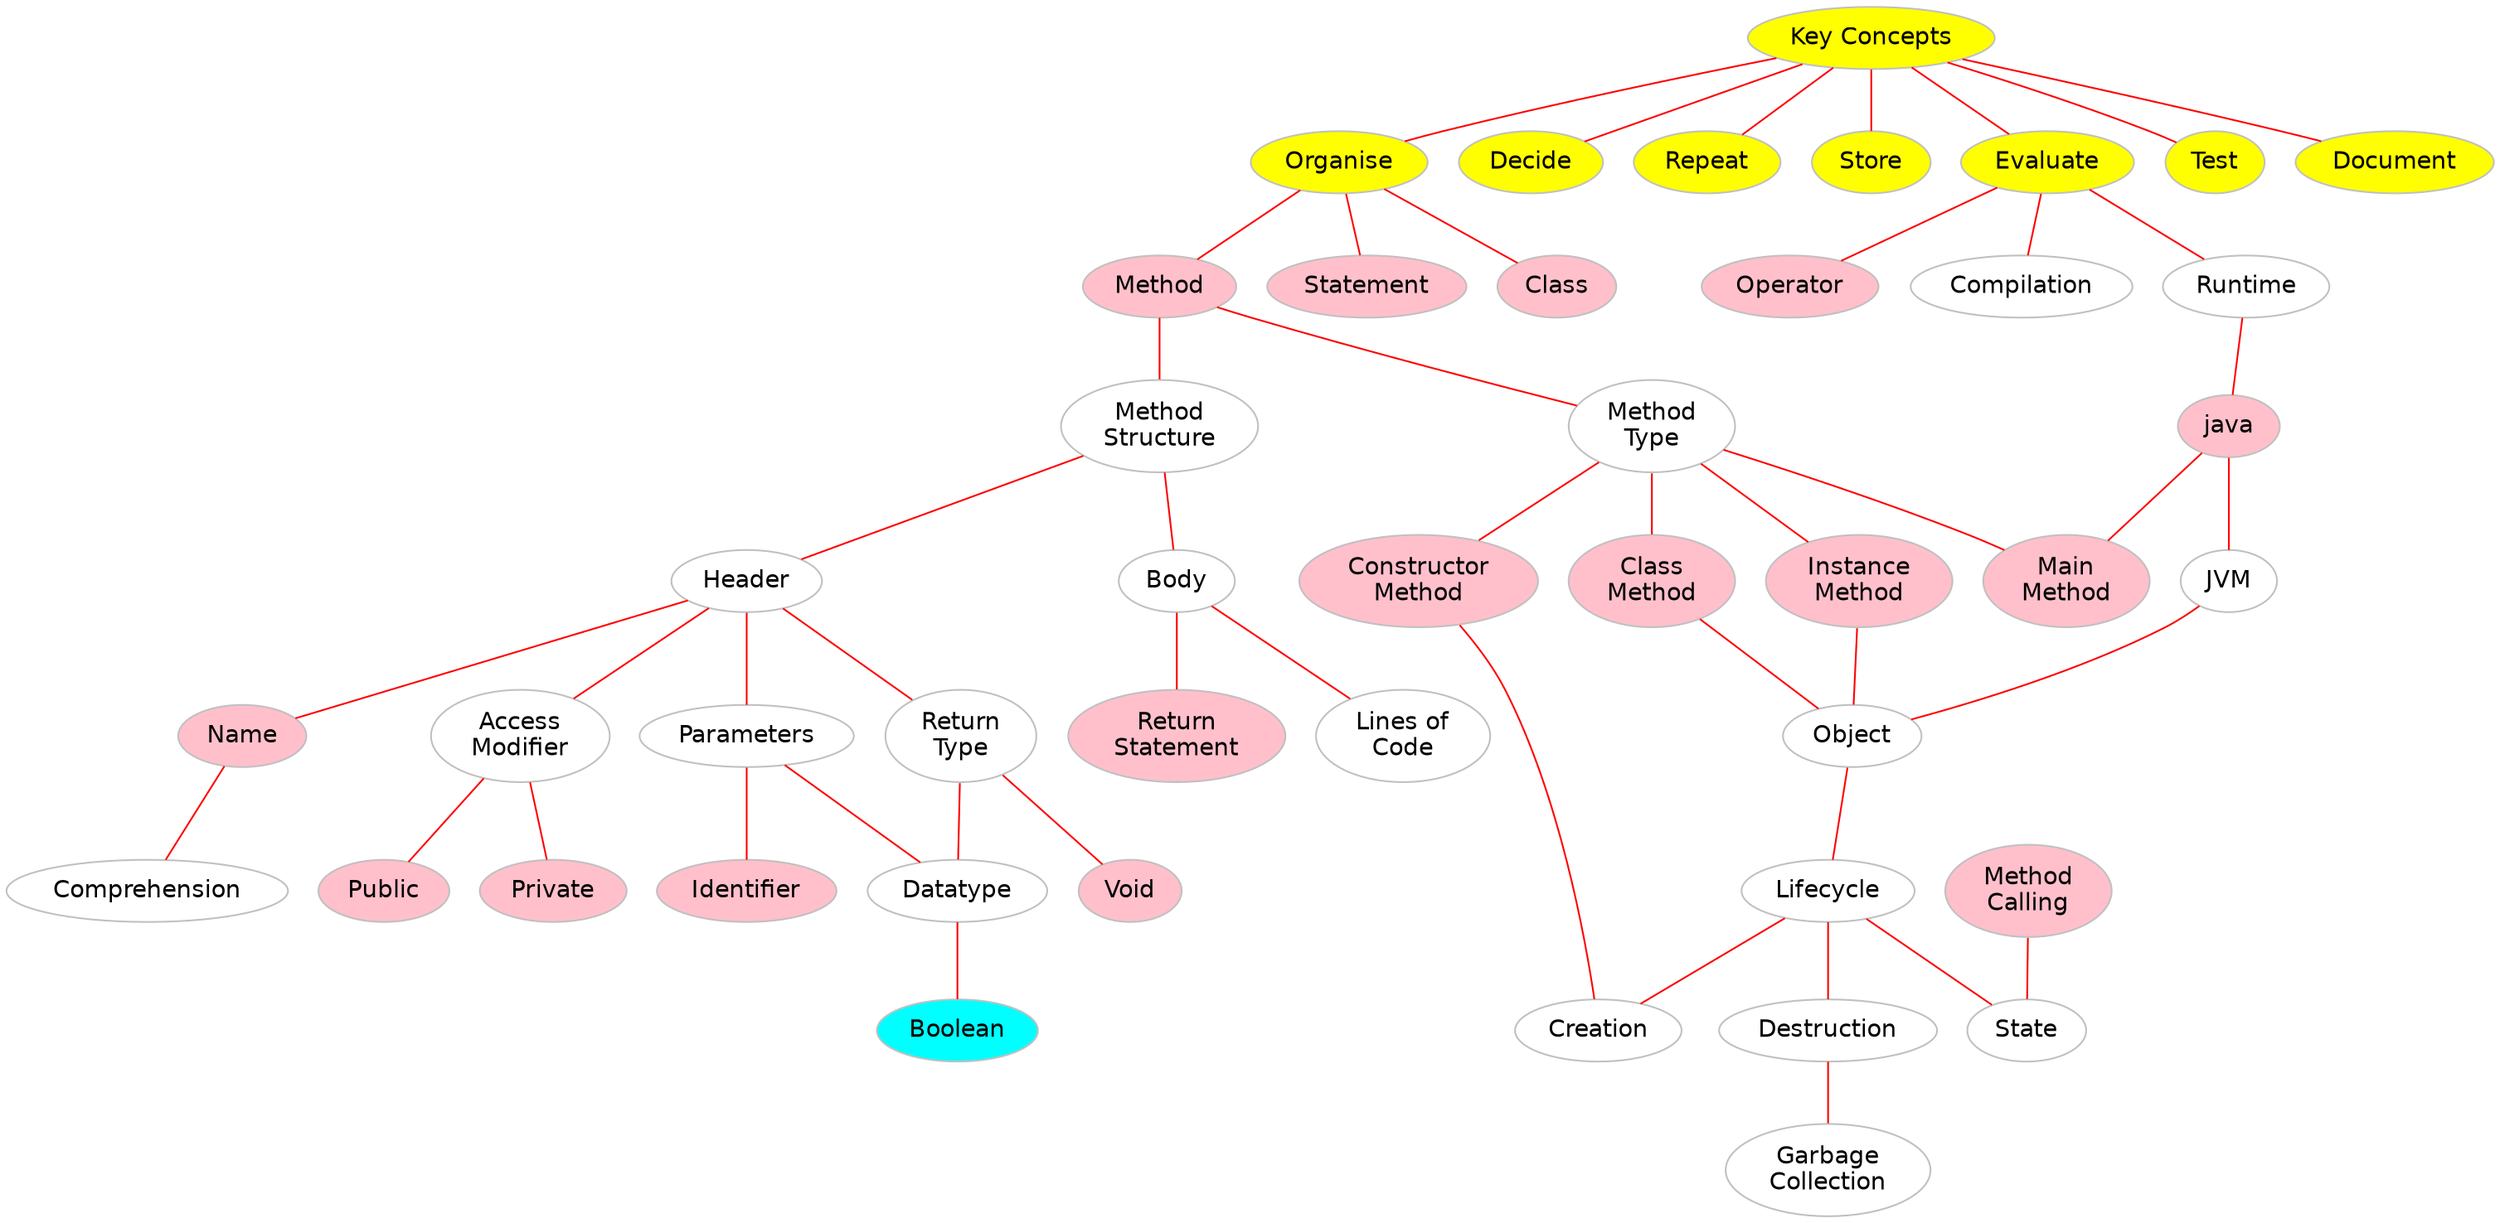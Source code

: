 graph G {

    bgcolor="white"
    node [color="gray", fontcolor="black", fillcolor="white", style="filled", fontname="Helvetica"]
    edge [color="red"]

    // Concepts
    "Key Concepts" [fillcolor="yellow"]
    Organise [fillcolor="yellow"]
    Decide [fillcolor="yellow"]
    Repeat [fillcolor="yellow"]
    Store [fillcolor="yellow"]
    Evaluate [fillcolor="yellow"]
    Test [fillcolor="yellow"]
    Document [fillcolor="yellow"]

    // Types
    Boolean [fillcolor="cyan"]

    // Concrete
    "Main\nMethod"  [fillcolor="pink"]
    Method [fillcolor="pink"]
    "Constructor\nMethod" [fillcolor="pink"]
    "Class\nMethod" [fillcolor="pink"]
    "Instance\nMethod" [fillcolor="pink"]
    Statement  [fillcolor="pink"]
    Class [fillcolor="pink"]
    Public [fillcolor="pink"]
    Private [fillcolor="pink"]
    java [fillcolor="pink"]
    Name [fillcolor="pink"]
    "Method\nCalling" [fillcolor="pink"]
    Void [fillcolor="pink"]
    Operator [fillcolor="pink"]
    Identifier [fillcolor="pink"]
    /* Body [fillcolor="pink"] */
    /* Header [fillcolor="pink"] */
    "Return\nStatement" [fillcolor="pink"]

    "Key Concepts" -- Organise, Decide, Repeat, Store, Evaluate, Test, Document

    // Organise
    Organise -- Class, Method, Statement
    "Instance\nMethod" -- Object
    "Class\nMethod" -- Object

    // Evaluate
    Evaluate -- Compilation, Runtime, Operator
    Runtime -- java
    java -- JVM, "Main\nMethod"
    JVM -- Object
    Object -- Lifecycle -- Creation, State, Destruction
    Destruction -- "Garbage\nCollection"

    Method -- "Method\nStructure", "Method\nType"
    "Method\nStructure" -- Header, Body
    "Method\nType" -- "Constructor\nMethod", "Main\nMethod", "Instance\nMethod", "Class\nMethod"
    Header -- "Access\nModifier", Parameters, "Return\nType", Name
    Parameters -- Identifier, Datatype
    "Return\nType" -- Void, Datatype
    Body -- "Return\nStatement", "Lines of\nCode"
    "Access\nModifier" -- Public, Private
    "Constructor\nMethod" -- Creation
    "Method\nCalling" -- State
    Name -- Comprehension
    Datatype -- Boolean



}
